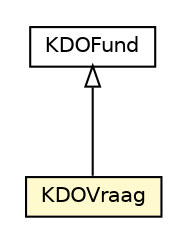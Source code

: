 #!/usr/local/bin/dot
#
# Class diagram 
# Generated by UMLGraph version R5_6-24-gf6e263 (http://www.umlgraph.org/)
#

digraph G {
	edge [fontname="Helvetica",fontsize=10,labelfontname="Helvetica",labelfontsize=10];
	node [fontname="Helvetica",fontsize=10,shape=plaintext];
	nodesep=0.25;
	ranksep=0.5;
	// nl.egem.stuf.sector.bg._0204.KDOFund
	c91926 [label=<<table title="nl.egem.stuf.sector.bg._0204.KDOFund" border="0" cellborder="1" cellspacing="0" cellpadding="2" port="p" href="./KDOFund.html">
		<tr><td><table border="0" cellspacing="0" cellpadding="1">
<tr><td align="center" balign="center"> KDOFund </td></tr>
		</table></td></tr>
		</table>>, URL="./KDOFund.html", fontname="Helvetica", fontcolor="black", fontsize=10.0];
	// nl.egem.stuf.sector.bg._0204.KDOVraag
	c92038 [label=<<table title="nl.egem.stuf.sector.bg._0204.KDOVraag" border="0" cellborder="1" cellspacing="0" cellpadding="2" port="p" bgcolor="lemonChiffon" href="./KDOVraag.html">
		<tr><td><table border="0" cellspacing="0" cellpadding="1">
<tr><td align="center" balign="center"> KDOVraag </td></tr>
		</table></td></tr>
		</table>>, URL="./KDOVraag.html", fontname="Helvetica", fontcolor="black", fontsize=10.0];
	//nl.egem.stuf.sector.bg._0204.KDOVraag extends nl.egem.stuf.sector.bg._0204.KDOFund
	c91926:p -> c92038:p [dir=back,arrowtail=empty];
}

